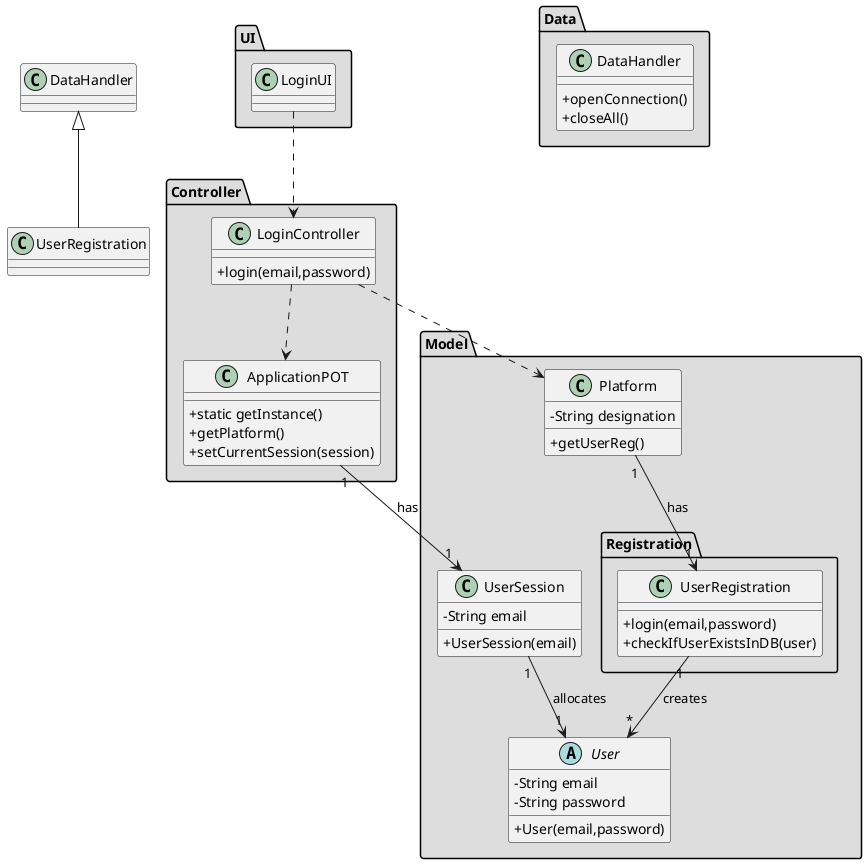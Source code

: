 @startuml
skinparam classAttributeIconSize 0


package "Controller" #DDDDDD {
class ApplicationPOT
{
  +static getInstance()
  +getPlatform()
  +setCurrentSession(session)
}
}


package "UI" #DDDDDD {
class LoginUI{

}
}


package "Controller" #DDDDDD {
class LoginController{
+login(email,password)
}
}


package "Model" #DDDDDD {
class Platform {
  -String designation
  +getUserReg()
}
package "Registration" #DDDDDD {
 class UserRegistration{
 +login(email,password)
 +checkIfUserExistsInDB(user)
 }
 }
}




package "Model" #DDDDDD {
abstract class User{
-String email
-String password
+User(email,password)
}

class UserSession{
-String email
+UserSession(email)
}




}


package "Data" #DDDDDD {
class DataHandler{
+openConnection()
+closeAll()
}

}


LoginUI ..> LoginController
LoginController ..> Platform
LoginController ..> ApplicationPOT
Platform "1" --> "1" UserRegistration : has
UserRegistration "1" --> "*" User : creates
class UserRegistration extends DataHandler
ApplicationPOT "1" --> "1" UserSession : has
UserSession "1" --> "1" User : allocates


@enduml